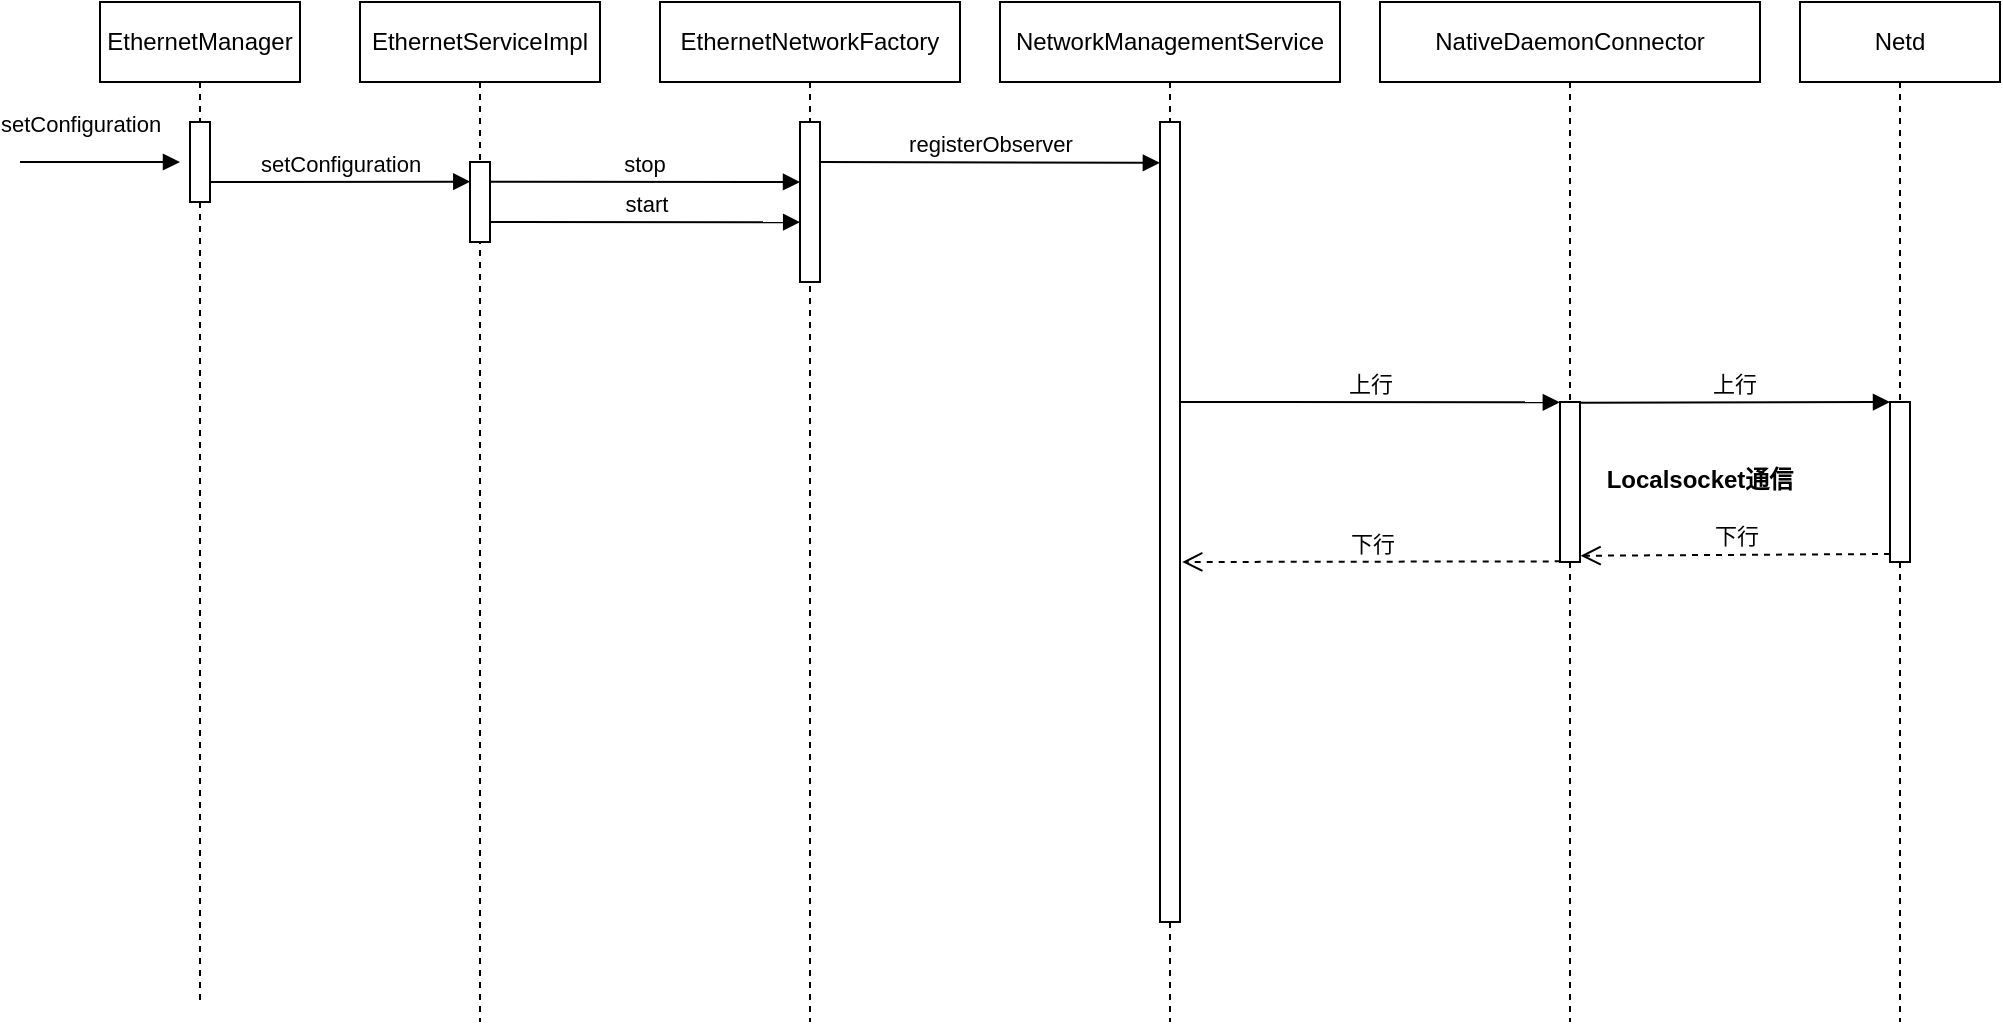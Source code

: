 <mxfile version="20.3.0" type="github"><diagram id="JGUWD5ASFkiHPVzwo9Y8" name="第 1 页"><mxGraphModel dx="1594" dy="909" grid="1" gridSize="10" guides="1" tooltips="1" connect="1" arrows="1" fold="1" page="1" pageScale="1" pageWidth="827" pageHeight="1169" math="0" shadow="0"><root><mxCell id="0"/><mxCell id="1" parent="0"/><mxCell id="F9OJEUADAa17p-gUtKPQ-1" value="EthernetManager" style="shape=umlLifeline;perimeter=lifelinePerimeter;whiteSpace=wrap;html=1;container=1;collapsible=0;recursiveResize=0;outlineConnect=0;" parent="1" vertex="1"><mxGeometry x="80" y="360" width="100" height="500" as="geometry"/></mxCell><mxCell id="F9OJEUADAa17p-gUtKPQ-2" value="" style="html=1;points=[];perimeter=orthogonalPerimeter;" parent="F9OJEUADAa17p-gUtKPQ-1" vertex="1"><mxGeometry x="45" y="60" width="10" height="40" as="geometry"/></mxCell><mxCell id="F9OJEUADAa17p-gUtKPQ-6" value="setConfiguration" style="html=1;verticalAlign=bottom;endArrow=block;rounded=0;entryX=0.015;entryY=0.246;entryDx=0;entryDy=0;entryPerimeter=0;" parent="F9OJEUADAa17p-gUtKPQ-1" target="F9OJEUADAa17p-gUtKPQ-5" edge="1"><mxGeometry x="-0.001" width="80" relative="1" as="geometry"><mxPoint x="55" y="90" as="sourcePoint"/><mxPoint x="135" y="90" as="targetPoint"/><mxPoint as="offset"/></mxGeometry></mxCell><mxCell id="F9OJEUADAa17p-gUtKPQ-3" value="setConfiguration" style="html=1;verticalAlign=bottom;endArrow=block;rounded=0;" parent="1" edge="1"><mxGeometry x="-0.25" y="10" width="80" relative="1" as="geometry"><mxPoint x="40" y="440" as="sourcePoint"/><mxPoint x="120" y="440" as="targetPoint"/><mxPoint as="offset"/></mxGeometry></mxCell><mxCell id="F9OJEUADAa17p-gUtKPQ-4" value="EthernetServiceImpl" style="shape=umlLifeline;perimeter=lifelinePerimeter;whiteSpace=wrap;html=1;container=1;collapsible=0;recursiveResize=0;outlineConnect=0;" parent="1" vertex="1"><mxGeometry x="210" y="360" width="120" height="510" as="geometry"/></mxCell><mxCell id="F9OJEUADAa17p-gUtKPQ-5" value="" style="html=1;points=[];perimeter=orthogonalPerimeter;" parent="F9OJEUADAa17p-gUtKPQ-4" vertex="1"><mxGeometry x="55" y="80" width="10" height="40" as="geometry"/></mxCell><mxCell id="OzKsOKHQbTgVULQfCkgT-1" value="EthernetNetworkFactory" style="shape=umlLifeline;perimeter=lifelinePerimeter;whiteSpace=wrap;html=1;container=1;collapsible=0;recursiveResize=0;outlineConnect=0;" vertex="1" parent="1"><mxGeometry x="360" y="360" width="150" height="510" as="geometry"/></mxCell><mxCell id="OzKsOKHQbTgVULQfCkgT-2" value="" style="html=1;points=[];perimeter=orthogonalPerimeter;" vertex="1" parent="OzKsOKHQbTgVULQfCkgT-1"><mxGeometry x="70" y="60" width="10" height="80" as="geometry"/></mxCell><mxCell id="OzKsOKHQbTgVULQfCkgT-8" value="&lt;span style=&quot;font-size: 11px;&quot;&gt;registerObserver&lt;/span&gt;" style="html=1;verticalAlign=bottom;endArrow=block;rounded=0;entryX=-0.006;entryY=0.051;entryDx=0;entryDy=0;entryPerimeter=0;" edge="1" parent="OzKsOKHQbTgVULQfCkgT-1" target="OzKsOKHQbTgVULQfCkgT-7"><mxGeometry width="80" relative="1" as="geometry"><mxPoint x="80" y="80" as="sourcePoint"/><mxPoint x="160" y="80" as="targetPoint"/></mxGeometry></mxCell><mxCell id="OzKsOKHQbTgVULQfCkgT-4" value="stop" style="html=1;verticalAlign=bottom;endArrow=block;rounded=0;exitX=0.958;exitY=0.246;exitDx=0;exitDy=0;exitPerimeter=0;" edge="1" parent="1" source="F9OJEUADAa17p-gUtKPQ-5"><mxGeometry width="80" relative="1" as="geometry"><mxPoint x="280" y="450" as="sourcePoint"/><mxPoint x="430" y="450" as="targetPoint"/></mxGeometry></mxCell><mxCell id="OzKsOKHQbTgVULQfCkgT-5" value="start" style="html=1;verticalAlign=bottom;endArrow=block;rounded=0;exitX=1.037;exitY=0.749;exitDx=0;exitDy=0;exitPerimeter=0;entryX=0.008;entryY=0.626;entryDx=0;entryDy=0;entryPerimeter=0;" edge="1" parent="1" source="F9OJEUADAa17p-gUtKPQ-5" target="OzKsOKHQbTgVULQfCkgT-2"><mxGeometry width="80" relative="1" as="geometry"><mxPoint x="280" y="470" as="sourcePoint"/><mxPoint x="360" y="470" as="targetPoint"/></mxGeometry></mxCell><mxCell id="OzKsOKHQbTgVULQfCkgT-6" value="NetworkManagementService" style="shape=umlLifeline;perimeter=lifelinePerimeter;whiteSpace=wrap;html=1;container=1;collapsible=0;recursiveResize=0;outlineConnect=0;" vertex="1" parent="1"><mxGeometry x="530" y="360" width="170" height="510" as="geometry"/></mxCell><mxCell id="OzKsOKHQbTgVULQfCkgT-7" value="" style="html=1;points=[];perimeter=orthogonalPerimeter;" vertex="1" parent="OzKsOKHQbTgVULQfCkgT-6"><mxGeometry x="80" y="60" width="10" height="400" as="geometry"/></mxCell><mxCell id="OzKsOKHQbTgVULQfCkgT-19" value="上行" style="html=1;verticalAlign=bottom;endArrow=block;rounded=0;entryX=-0.008;entryY=0.002;entryDx=0;entryDy=0;entryPerimeter=0;" edge="1" parent="OzKsOKHQbTgVULQfCkgT-6" target="OzKsOKHQbTgVULQfCkgT-11"><mxGeometry width="80" relative="1" as="geometry"><mxPoint x="90" y="200" as="sourcePoint"/><mxPoint x="170" y="200" as="targetPoint"/></mxGeometry></mxCell><mxCell id="OzKsOKHQbTgVULQfCkgT-9" value="NativeDaemonConnector" style="shape=umlLifeline;perimeter=lifelinePerimeter;whiteSpace=wrap;html=1;container=1;collapsible=0;recursiveResize=0;outlineConnect=0;" vertex="1" parent="1"><mxGeometry x="720" y="360" width="190" height="510" as="geometry"/></mxCell><mxCell id="OzKsOKHQbTgVULQfCkgT-11" value="" style="html=1;points=[];perimeter=orthogonalPerimeter;" vertex="1" parent="OzKsOKHQbTgVULQfCkgT-9"><mxGeometry x="90" y="200" width="10" height="80" as="geometry"/></mxCell><mxCell id="OzKsOKHQbTgVULQfCkgT-17" value="Localsocket通信" style="text;align=center;fontStyle=1;verticalAlign=middle;spacingLeft=3;spacingRight=3;strokeColor=none;rotatable=0;points=[[0,0.5],[1,0.5]];portConstraint=eastwest;" vertex="1" parent="OzKsOKHQbTgVULQfCkgT-9"><mxGeometry x="120" y="225" width="80" height="26" as="geometry"/></mxCell><mxCell id="OzKsOKHQbTgVULQfCkgT-10" value="Netd" style="shape=umlLifeline;perimeter=lifelinePerimeter;whiteSpace=wrap;html=1;container=1;collapsible=0;recursiveResize=0;outlineConnect=0;" vertex="1" parent="1"><mxGeometry x="930" y="360" width="100" height="510" as="geometry"/></mxCell><mxCell id="OzKsOKHQbTgVULQfCkgT-14" value="" style="html=1;points=[];perimeter=orthogonalPerimeter;" vertex="1" parent="OzKsOKHQbTgVULQfCkgT-10"><mxGeometry x="45" y="200" width="10" height="80" as="geometry"/></mxCell><mxCell id="OzKsOKHQbTgVULQfCkgT-15" value="上行" style="html=1;verticalAlign=bottom;endArrow=block;entryX=0;entryY=0;rounded=0;exitX=0.971;exitY=0.004;exitDx=0;exitDy=0;exitPerimeter=0;" edge="1" target="OzKsOKHQbTgVULQfCkgT-14" parent="1" source="OzKsOKHQbTgVULQfCkgT-11"><mxGeometry relative="1" as="geometry"><mxPoint x="875" y="560" as="sourcePoint"/></mxGeometry></mxCell><mxCell id="OzKsOKHQbTgVULQfCkgT-16" value="下行" style="html=1;verticalAlign=bottom;endArrow=open;dashed=1;endSize=8;exitX=0;exitY=0.95;rounded=0;entryX=1.029;entryY=0.961;entryDx=0;entryDy=0;entryPerimeter=0;" edge="1" source="OzKsOKHQbTgVULQfCkgT-14" parent="1" target="OzKsOKHQbTgVULQfCkgT-11"><mxGeometry relative="1" as="geometry"><mxPoint x="875" y="636" as="targetPoint"/></mxGeometry></mxCell><mxCell id="OzKsOKHQbTgVULQfCkgT-20" value="下行" style="html=1;verticalAlign=bottom;endArrow=open;dashed=1;endSize=8;rounded=0;exitX=0.035;exitY=0.996;exitDx=0;exitDy=0;exitPerimeter=0;entryX=1.112;entryY=0.55;entryDx=0;entryDy=0;entryPerimeter=0;" edge="1" parent="1" source="OzKsOKHQbTgVULQfCkgT-11" target="OzKsOKHQbTgVULQfCkgT-7"><mxGeometry relative="1" as="geometry"><mxPoint x="800" y="640" as="sourcePoint"/><mxPoint x="720" y="640" as="targetPoint"/></mxGeometry></mxCell></root></mxGraphModel></diagram></mxfile>